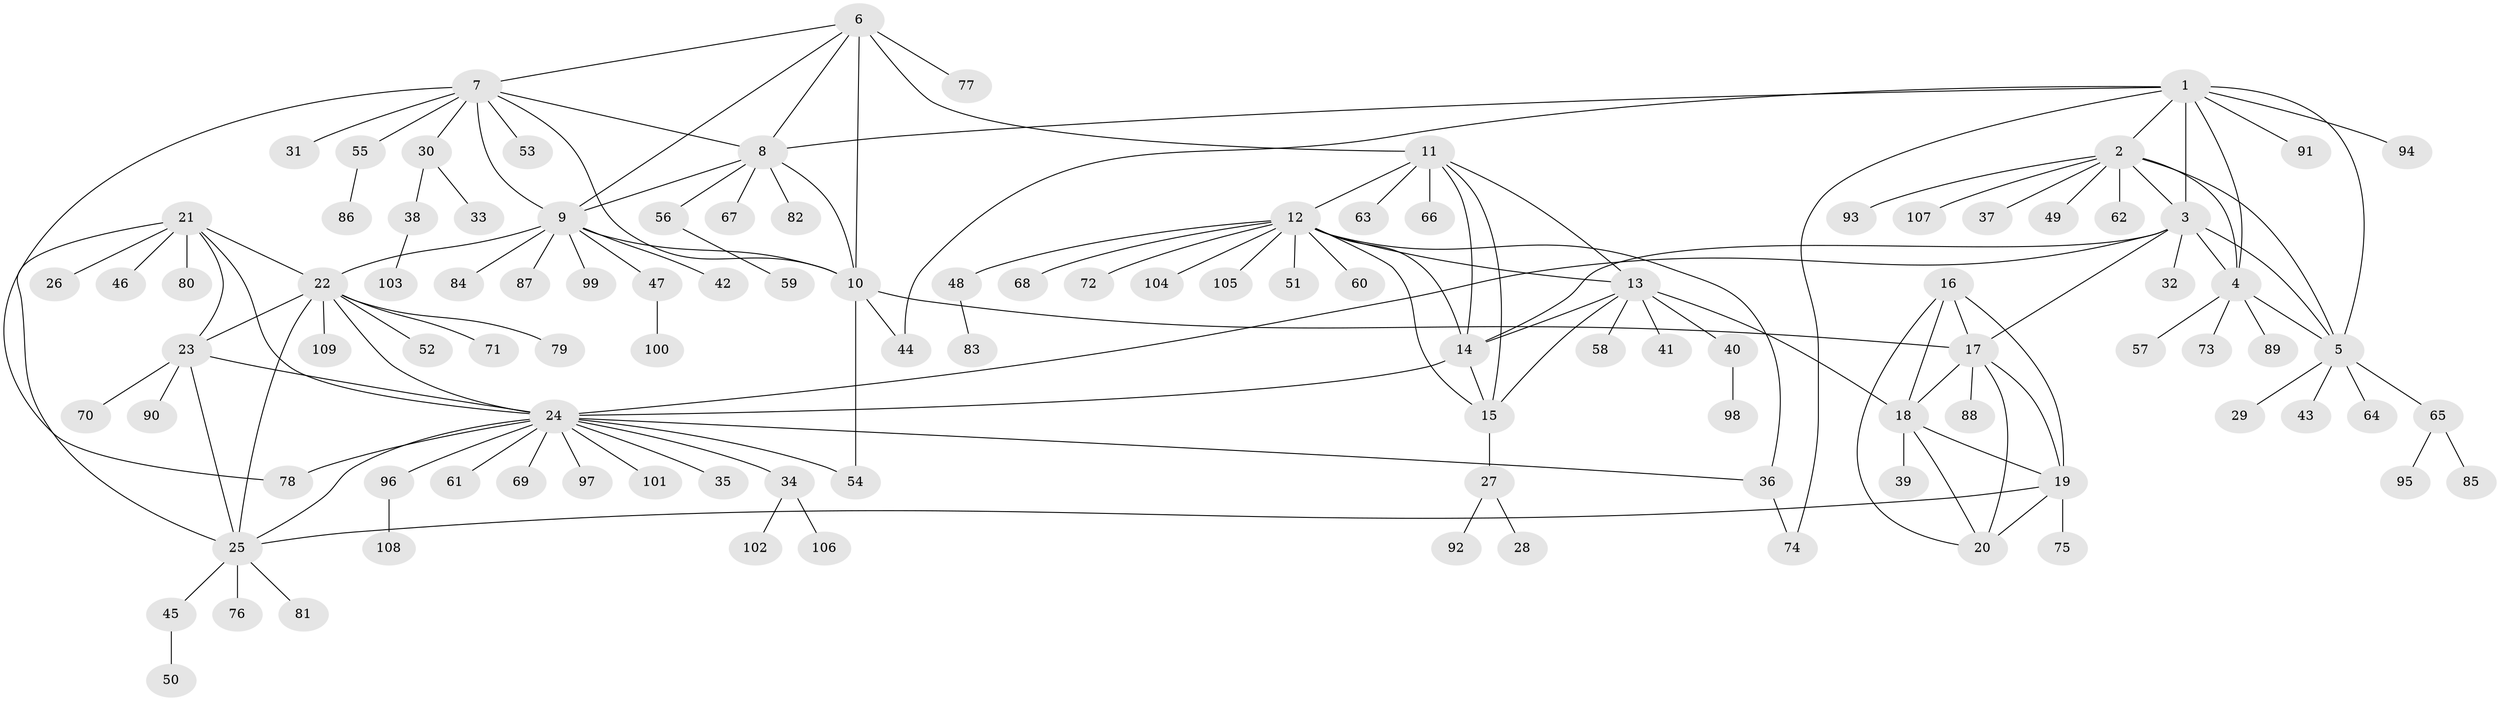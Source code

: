 // coarse degree distribution, {9: 0.036585365853658534, 8: 0.04878048780487805, 7: 0.04878048780487805, 6: 0.012195121951219513, 5: 0.012195121951219513, 4: 0.04878048780487805, 11: 0.012195121951219513, 14: 0.012195121951219513, 1: 0.6707317073170732, 2: 0.07317073170731707, 3: 0.024390243902439025}
// Generated by graph-tools (version 1.1) at 2025/52/02/27/25 19:52:16]
// undirected, 109 vertices, 149 edges
graph export_dot {
graph [start="1"]
  node [color=gray90,style=filled];
  1;
  2;
  3;
  4;
  5;
  6;
  7;
  8;
  9;
  10;
  11;
  12;
  13;
  14;
  15;
  16;
  17;
  18;
  19;
  20;
  21;
  22;
  23;
  24;
  25;
  26;
  27;
  28;
  29;
  30;
  31;
  32;
  33;
  34;
  35;
  36;
  37;
  38;
  39;
  40;
  41;
  42;
  43;
  44;
  45;
  46;
  47;
  48;
  49;
  50;
  51;
  52;
  53;
  54;
  55;
  56;
  57;
  58;
  59;
  60;
  61;
  62;
  63;
  64;
  65;
  66;
  67;
  68;
  69;
  70;
  71;
  72;
  73;
  74;
  75;
  76;
  77;
  78;
  79;
  80;
  81;
  82;
  83;
  84;
  85;
  86;
  87;
  88;
  89;
  90;
  91;
  92;
  93;
  94;
  95;
  96;
  97;
  98;
  99;
  100;
  101;
  102;
  103;
  104;
  105;
  106;
  107;
  108;
  109;
  1 -- 2;
  1 -- 3;
  1 -- 4;
  1 -- 5;
  1 -- 8;
  1 -- 44;
  1 -- 74;
  1 -- 91;
  1 -- 94;
  2 -- 3;
  2 -- 4;
  2 -- 5;
  2 -- 37;
  2 -- 49;
  2 -- 62;
  2 -- 93;
  2 -- 107;
  3 -- 4;
  3 -- 5;
  3 -- 14;
  3 -- 17;
  3 -- 24;
  3 -- 32;
  4 -- 5;
  4 -- 57;
  4 -- 73;
  4 -- 89;
  5 -- 29;
  5 -- 43;
  5 -- 64;
  5 -- 65;
  6 -- 7;
  6 -- 8;
  6 -- 9;
  6 -- 10;
  6 -- 11;
  6 -- 77;
  7 -- 8;
  7 -- 9;
  7 -- 10;
  7 -- 30;
  7 -- 31;
  7 -- 53;
  7 -- 55;
  7 -- 78;
  8 -- 9;
  8 -- 10;
  8 -- 56;
  8 -- 67;
  8 -- 82;
  9 -- 10;
  9 -- 22;
  9 -- 42;
  9 -- 47;
  9 -- 84;
  9 -- 87;
  9 -- 99;
  10 -- 17;
  10 -- 44;
  10 -- 54;
  11 -- 12;
  11 -- 13;
  11 -- 14;
  11 -- 15;
  11 -- 63;
  11 -- 66;
  12 -- 13;
  12 -- 14;
  12 -- 15;
  12 -- 36;
  12 -- 48;
  12 -- 51;
  12 -- 60;
  12 -- 68;
  12 -- 72;
  12 -- 104;
  12 -- 105;
  13 -- 14;
  13 -- 15;
  13 -- 18;
  13 -- 40;
  13 -- 41;
  13 -- 58;
  14 -- 15;
  14 -- 24;
  15 -- 27;
  16 -- 17;
  16 -- 18;
  16 -- 19;
  16 -- 20;
  17 -- 18;
  17 -- 19;
  17 -- 20;
  17 -- 88;
  18 -- 19;
  18 -- 20;
  18 -- 39;
  19 -- 20;
  19 -- 25;
  19 -- 75;
  21 -- 22;
  21 -- 23;
  21 -- 24;
  21 -- 25;
  21 -- 26;
  21 -- 46;
  21 -- 80;
  22 -- 23;
  22 -- 24;
  22 -- 25;
  22 -- 52;
  22 -- 71;
  22 -- 79;
  22 -- 109;
  23 -- 24;
  23 -- 25;
  23 -- 70;
  23 -- 90;
  24 -- 25;
  24 -- 34;
  24 -- 35;
  24 -- 36;
  24 -- 54;
  24 -- 61;
  24 -- 69;
  24 -- 78;
  24 -- 96;
  24 -- 97;
  24 -- 101;
  25 -- 45;
  25 -- 76;
  25 -- 81;
  27 -- 28;
  27 -- 92;
  30 -- 33;
  30 -- 38;
  34 -- 102;
  34 -- 106;
  36 -- 74;
  38 -- 103;
  40 -- 98;
  45 -- 50;
  47 -- 100;
  48 -- 83;
  55 -- 86;
  56 -- 59;
  65 -- 85;
  65 -- 95;
  96 -- 108;
}
